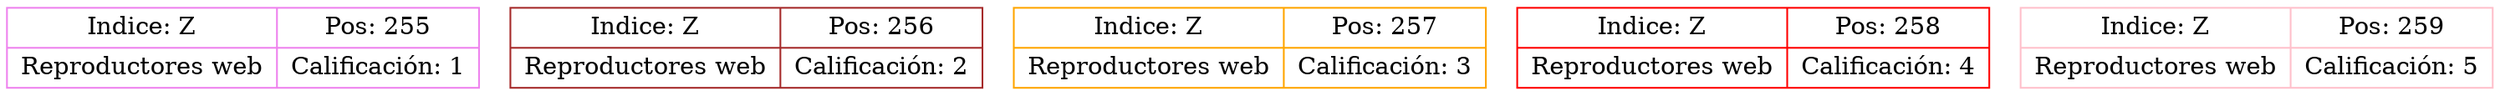 digraph Daniel51{
node[shape=record];
node255[color=violet, fillcolor=green, label="{Indice: Z|Reproductores web}|{Pos: 255|Calificación: 1}"];
node256[color=brown, fillcolor=pink, label="{Indice: Z|Reproductores web}|{Pos: 256|Calificación: 2}"];
node257[color=orange, fillcolor=gray, label="{Indice: Z|Reproductores web}|{Pos: 257|Calificación: 3}"];
node258[color=red, fillcolor=pink, label="{Indice: Z|Reproductores web}|{Pos: 258|Calificación: 4}"];
node259[color=pink, fillcolor=gray, label="{Indice: Z|Reproductores web}|{Pos: 259|Calificación: 5}"];
}